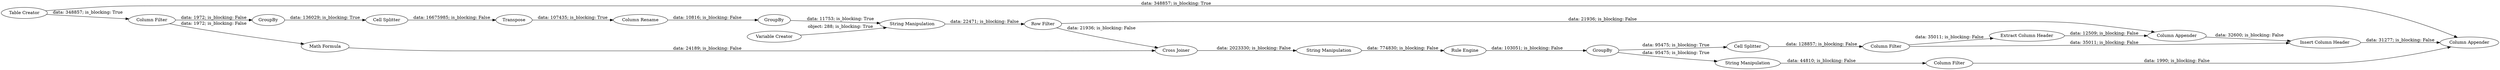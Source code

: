 digraph {
	"-4687047535573028871_11" [label="Column Appender"]
	"-4687047535573028871_7" [label=GroupBy]
	"-4687047535573028871_19" [label=GroupBy]
	"-4687047535573028871_13" [label="Column Appender"]
	"-4687047535573028871_15" [label="Column Filter"]
	"-4687047535573028871_21" [label=Transpose]
	"-4687047535573028871_14" [label="Variable Creator"]
	"-4687047535573028871_9" [label="Column Filter"]
	"-4687047535573028871_23" [label="Column Rename"]
	"-4687047535573028871_1" [label="Table Creator"]
	"-4687047535573028871_8" [label="Cell Splitter"]
	"-4687047535573028871_10" [label="Extract Column Header"]
	"-4687047535573028871_18" [label="Row Filter"]
	"-4687047535573028871_5" [label="Cross Joiner"]
	"-4687047535573028871_20" [label="Cell Splitter"]
	"-4687047535573028871_22" [label="String Manipulation"]
	"-4687047535573028871_3" [label=GroupBy]
	"-4687047535573028871_2" [label="Math Formula"]
	"-4687047535573028871_12" [label="Insert Column Header"]
	"-4687047535573028871_4" [label="String Manipulation"]
	"-4687047535573028871_16" [label="String Manipulation"]
	"-4687047535573028871_17" [label="Column Filter"]
	"-4687047535573028871_6" [label="Rule Engine"]
	"-4687047535573028871_6" -> "-4687047535573028871_7" [label="data: 103051; is_blocking: False"]
	"-4687047535573028871_1" -> "-4687047535573028871_15" [label="data: 348857; is_blocking: True"]
	"-4687047535573028871_9" -> "-4687047535573028871_12" [label="data: 35011; is_blocking: False"]
	"-4687047535573028871_2" -> "-4687047535573028871_5" [label="data: 24189; is_blocking: False"]
	"-4687047535573028871_21" -> "-4687047535573028871_23" [label="data: 107435; is_blocking: True"]
	"-4687047535573028871_12" -> "-4687047535573028871_13" [label="data: 31277; is_blocking: False"]
	"-4687047535573028871_7" -> "-4687047535573028871_16" [label="data: 95475; is_blocking: True"]
	"-4687047535573028871_23" -> "-4687047535573028871_3" [label="data: 10816; is_blocking: False"]
	"-4687047535573028871_10" -> "-4687047535573028871_11" [label="data: 12509; is_blocking: False"]
	"-4687047535573028871_7" -> "-4687047535573028871_8" [label="data: 95475; is_blocking: True"]
	"-4687047535573028871_14" -> "-4687047535573028871_4" [label="object: 288; is_blocking: True"]
	"-4687047535573028871_18" -> "-4687047535573028871_11" [label="data: 21936; is_blocking: False"]
	"-4687047535573028871_15" -> "-4687047535573028871_2" [label="data: 1972; is_blocking: False"]
	"-4687047535573028871_9" -> "-4687047535573028871_10" [label="data: 35011; is_blocking: False"]
	"-4687047535573028871_1" -> "-4687047535573028871_13" [label="data: 348857; is_blocking: True"]
	"-4687047535573028871_17" -> "-4687047535573028871_13" [label="data: 1990; is_blocking: False"]
	"-4687047535573028871_11" -> "-4687047535573028871_12" [label="data: 32600; is_blocking: False"]
	"-4687047535573028871_18" -> "-4687047535573028871_5" [label="data: 21936; is_blocking: False"]
	"-4687047535573028871_20" -> "-4687047535573028871_21" [label="data: 16675985; is_blocking: False"]
	"-4687047535573028871_19" -> "-4687047535573028871_20" [label="data: 136029; is_blocking: True"]
	"-4687047535573028871_4" -> "-4687047535573028871_18" [label="data: 22471; is_blocking: False"]
	"-4687047535573028871_5" -> "-4687047535573028871_22" [label="data: 2023330; is_blocking: False"]
	"-4687047535573028871_8" -> "-4687047535573028871_9" [label="data: 128857; is_blocking: False"]
	"-4687047535573028871_3" -> "-4687047535573028871_4" [label="data: 11753; is_blocking: True"]
	"-4687047535573028871_16" -> "-4687047535573028871_17" [label="data: 44810; is_blocking: False"]
	"-4687047535573028871_15" -> "-4687047535573028871_19" [label="data: 1972; is_blocking: False"]
	"-4687047535573028871_22" -> "-4687047535573028871_6" [label="data: 774830; is_blocking: False"]
	rankdir=LR
}
